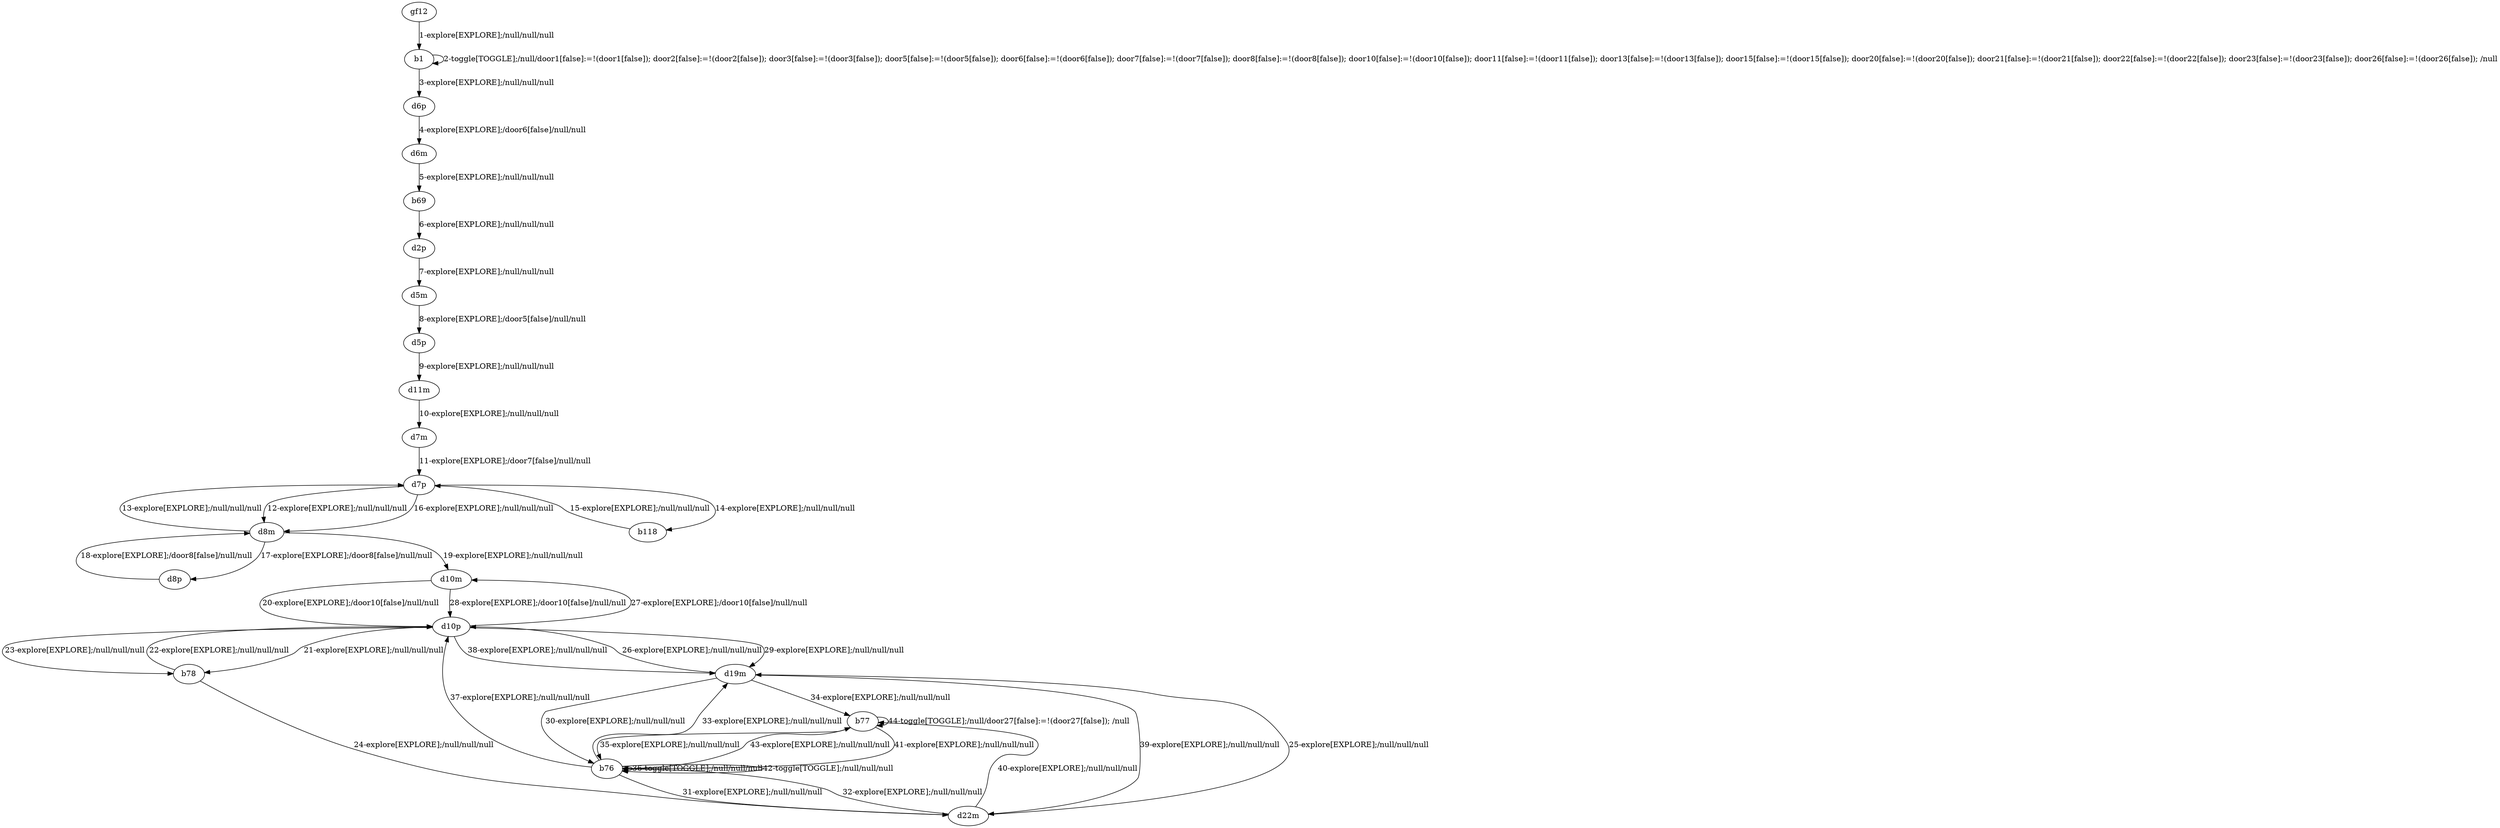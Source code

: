 # Total number of goals covered by this test: 1
# b76 --> b77

digraph g {
"gf12" -> "b1" [label = "1-explore[EXPLORE];/null/null/null"];
"b1" -> "b1" [label = "2-toggle[TOGGLE];/null/door1[false]:=!(door1[false]); door2[false]:=!(door2[false]); door3[false]:=!(door3[false]); door5[false]:=!(door5[false]); door6[false]:=!(door6[false]); door7[false]:=!(door7[false]); door8[false]:=!(door8[false]); door10[false]:=!(door10[false]); door11[false]:=!(door11[false]); door13[false]:=!(door13[false]); door15[false]:=!(door15[false]); door20[false]:=!(door20[false]); door21[false]:=!(door21[false]); door22[false]:=!(door22[false]); door23[false]:=!(door23[false]); door26[false]:=!(door26[false]); /null"];
"b1" -> "d6p" [label = "3-explore[EXPLORE];/null/null/null"];
"d6p" -> "d6m" [label = "4-explore[EXPLORE];/door6[false]/null/null"];
"d6m" -> "b69" [label = "5-explore[EXPLORE];/null/null/null"];
"b69" -> "d2p" [label = "6-explore[EXPLORE];/null/null/null"];
"d2p" -> "d5m" [label = "7-explore[EXPLORE];/null/null/null"];
"d5m" -> "d5p" [label = "8-explore[EXPLORE];/door5[false]/null/null"];
"d5p" -> "d11m" [label = "9-explore[EXPLORE];/null/null/null"];
"d11m" -> "d7m" [label = "10-explore[EXPLORE];/null/null/null"];
"d7m" -> "d7p" [label = "11-explore[EXPLORE];/door7[false]/null/null"];
"d7p" -> "d8m" [label = "12-explore[EXPLORE];/null/null/null"];
"d8m" -> "d7p" [label = "13-explore[EXPLORE];/null/null/null"];
"d7p" -> "b118" [label = "14-explore[EXPLORE];/null/null/null"];
"b118" -> "d7p" [label = "15-explore[EXPLORE];/null/null/null"];
"d7p" -> "d8m" [label = "16-explore[EXPLORE];/null/null/null"];
"d8m" -> "d8p" [label = "17-explore[EXPLORE];/door8[false]/null/null"];
"d8p" -> "d8m" [label = "18-explore[EXPLORE];/door8[false]/null/null"];
"d8m" -> "d10m" [label = "19-explore[EXPLORE];/null/null/null"];
"d10m" -> "d10p" [label = "20-explore[EXPLORE];/door10[false]/null/null"];
"d10p" -> "b78" [label = "21-explore[EXPLORE];/null/null/null"];
"b78" -> "d10p" [label = "22-explore[EXPLORE];/null/null/null"];
"d10p" -> "b78" [label = "23-explore[EXPLORE];/null/null/null"];
"b78" -> "d22m" [label = "24-explore[EXPLORE];/null/null/null"];
"d22m" -> "d19m" [label = "25-explore[EXPLORE];/null/null/null"];
"d19m" -> "d10p" [label = "26-explore[EXPLORE];/null/null/null"];
"d10p" -> "d10m" [label = "27-explore[EXPLORE];/door10[false]/null/null"];
"d10m" -> "d10p" [label = "28-explore[EXPLORE];/door10[false]/null/null"];
"d10p" -> "d19m" [label = "29-explore[EXPLORE];/null/null/null"];
"d19m" -> "b76" [label = "30-explore[EXPLORE];/null/null/null"];
"b76" -> "d22m" [label = "31-explore[EXPLORE];/null/null/null"];
"d22m" -> "b76" [label = "32-explore[EXPLORE];/null/null/null"];
"b76" -> "d19m" [label = "33-explore[EXPLORE];/null/null/null"];
"d19m" -> "b77" [label = "34-explore[EXPLORE];/null/null/null"];
"b77" -> "b76" [label = "35-explore[EXPLORE];/null/null/null"];
"b76" -> "b76" [label = "36-toggle[TOGGLE];/null/null/null"];
"b76" -> "d10p" [label = "37-explore[EXPLORE];/null/null/null"];
"d10p" -> "d19m" [label = "38-explore[EXPLORE];/null/null/null"];
"d19m" -> "d22m" [label = "39-explore[EXPLORE];/null/null/null"];
"d22m" -> "b77" [label = "40-explore[EXPLORE];/null/null/null"];
"b77" -> "b76" [label = "41-explore[EXPLORE];/null/null/null"];
"b76" -> "b76" [label = "42-toggle[TOGGLE];/null/null/null"];
"b76" -> "b77" [label = "43-explore[EXPLORE];/null/null/null"];
"b77" -> "b77" [label = "44-toggle[TOGGLE];/null/door27[false]:=!(door27[false]); /null"];
}